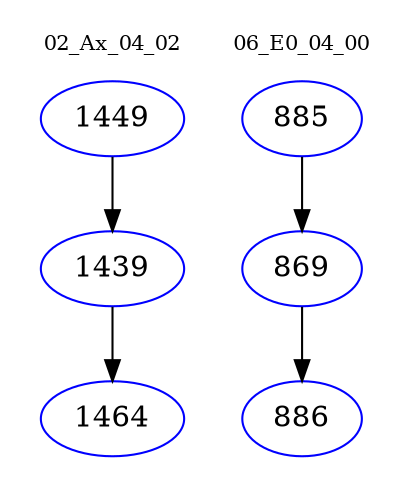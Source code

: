 digraph{
subgraph cluster_0 {
color = white
label = "02_Ax_04_02";
fontsize=10;
T0_1449 [label="1449", color="blue"]
T0_1449 -> T0_1439 [color="black"]
T0_1439 [label="1439", color="blue"]
T0_1439 -> T0_1464 [color="black"]
T0_1464 [label="1464", color="blue"]
}
subgraph cluster_1 {
color = white
label = "06_E0_04_00";
fontsize=10;
T1_885 [label="885", color="blue"]
T1_885 -> T1_869 [color="black"]
T1_869 [label="869", color="blue"]
T1_869 -> T1_886 [color="black"]
T1_886 [label="886", color="blue"]
}
}
